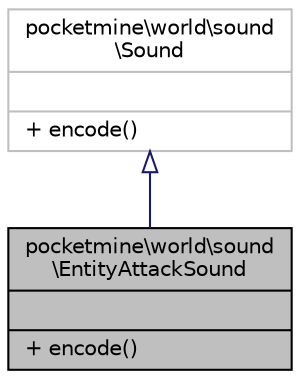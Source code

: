 digraph "pocketmine\world\sound\EntityAttackSound"
{
 // INTERACTIVE_SVG=YES
 // LATEX_PDF_SIZE
  edge [fontname="Helvetica",fontsize="10",labelfontname="Helvetica",labelfontsize="10"];
  node [fontname="Helvetica",fontsize="10",shape=record];
  Node1 [label="{pocketmine\\world\\sound\l\\EntityAttackSound\n||+ encode()\l}",height=0.2,width=0.4,color="black", fillcolor="grey75", style="filled", fontcolor="black",tooltip=" "];
  Node2 -> Node1 [dir="back",color="midnightblue",fontsize="10",style="solid",arrowtail="onormal",fontname="Helvetica"];
  Node2 [label="{pocketmine\\world\\sound\l\\Sound\n||+ encode()\l}",height=0.2,width=0.4,color="grey75", fillcolor="white", style="filled",URL="$d7/dbd/interfacepocketmine_1_1world_1_1sound_1_1_sound.html",tooltip=" "];
}
